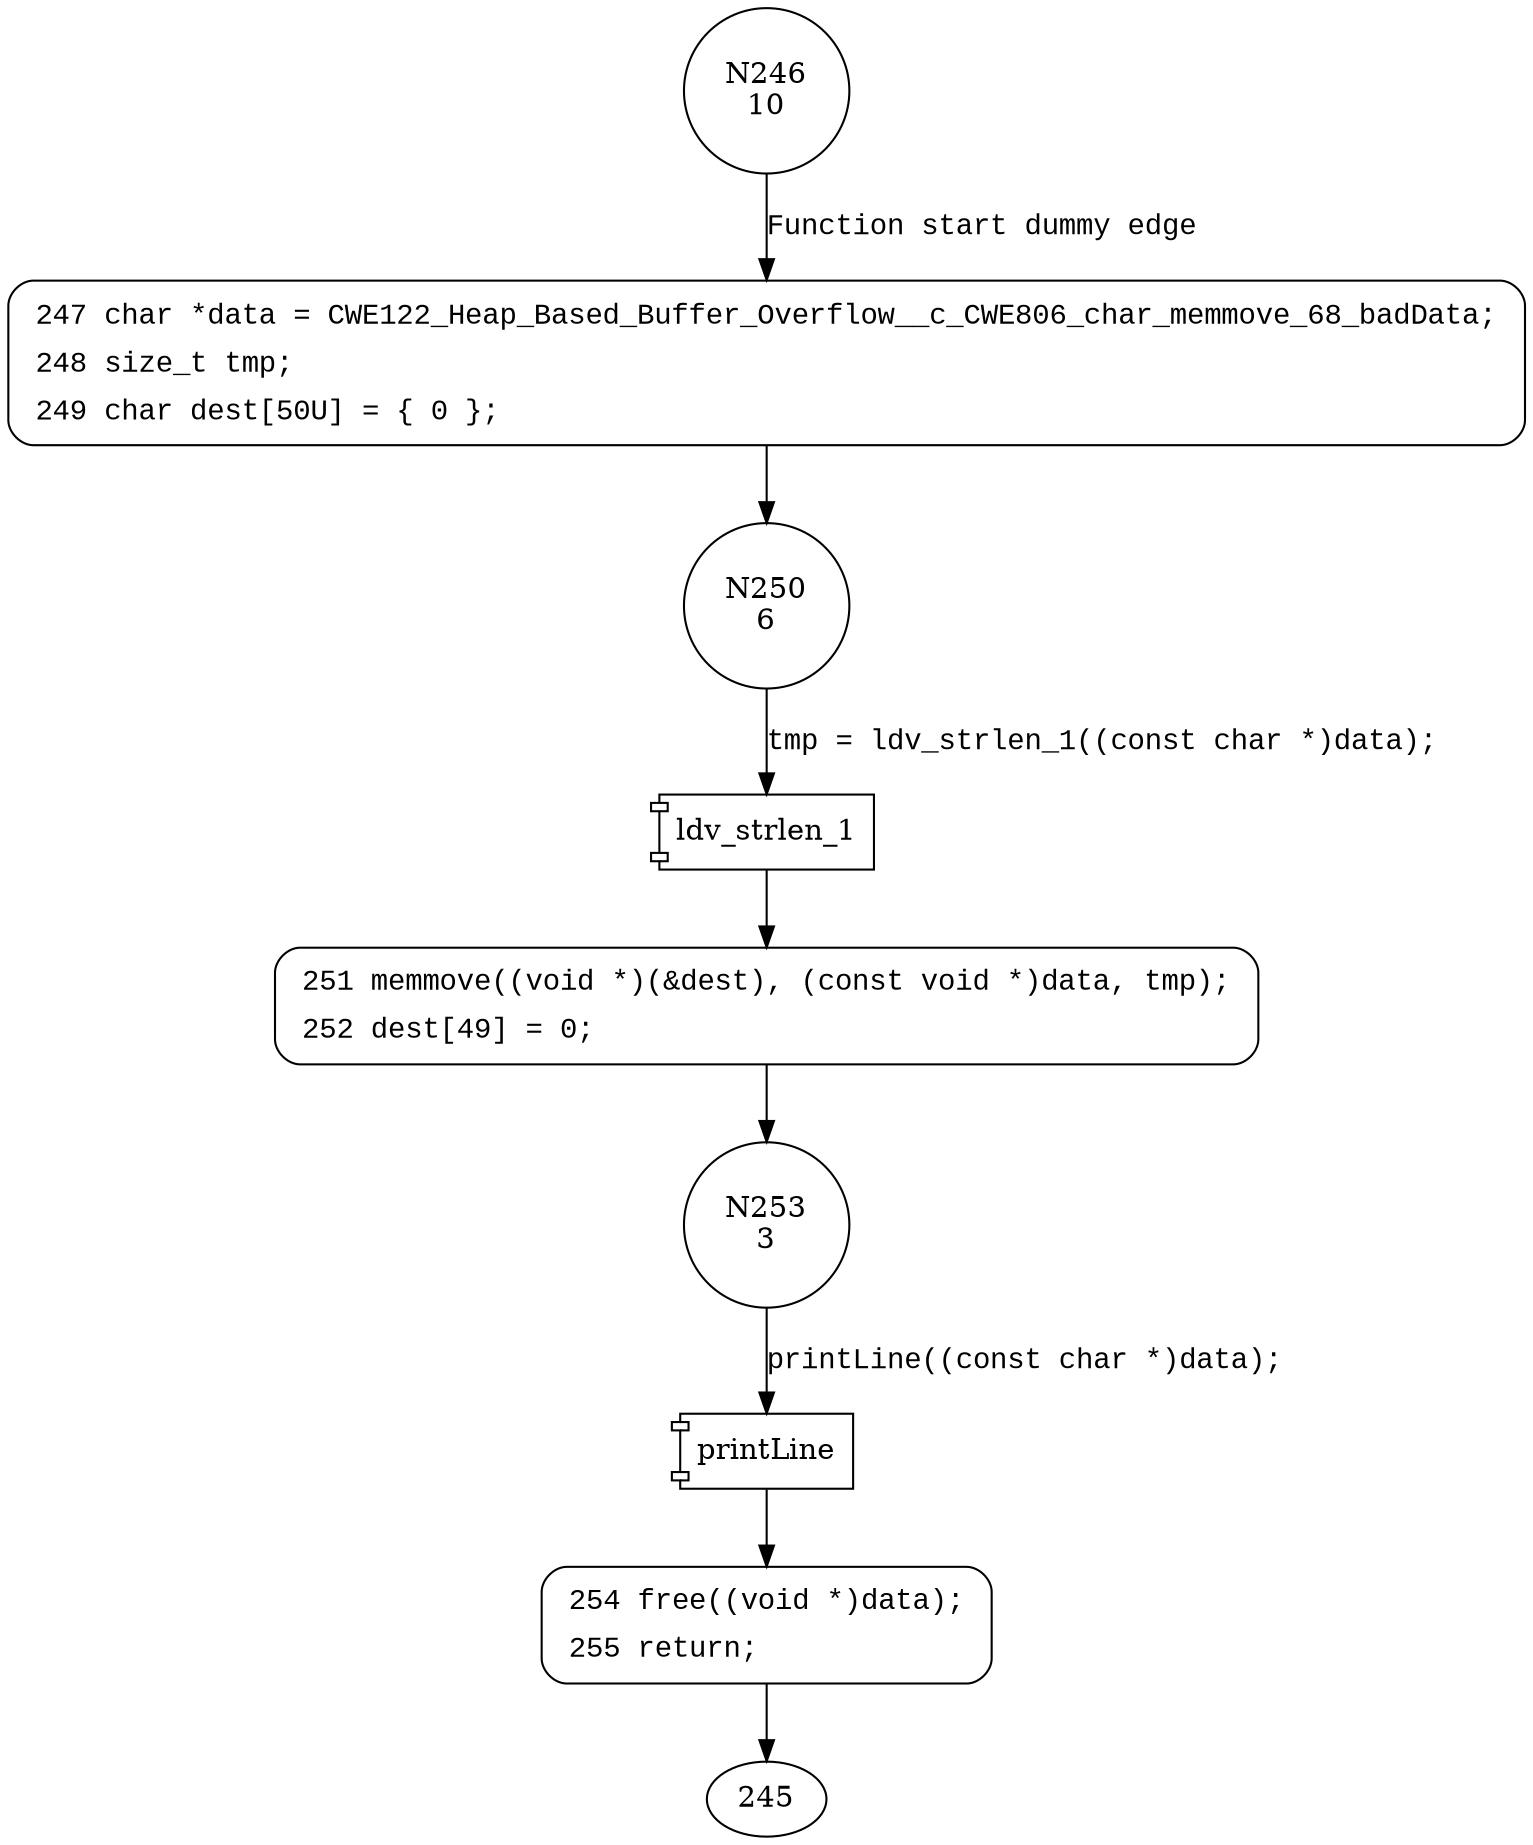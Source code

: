 digraph CWE122_Heap_Based_Buffer_Overflow__c_CWE806_char_memmove_68b_badSink {
246 [shape="circle" label="N246\n10"]
247 [shape="circle" label="N247\n9"]
250 [shape="circle" label="N250\n6"]
251 [shape="circle" label="N251\n5"]
253 [shape="circle" label="N253\n3"]
254 [shape="circle" label="N254\n2"]
247 [style="filled,bold" penwidth="1" fillcolor="white" fontname="Courier New" shape="Mrecord" label=<<table border="0" cellborder="0" cellpadding="3" bgcolor="white"><tr><td align="right">247</td><td align="left">char *data = CWE122_Heap_Based_Buffer_Overflow__c_CWE806_char_memmove_68_badData;</td></tr><tr><td align="right">248</td><td align="left">size_t tmp;</td></tr><tr><td align="right">249</td><td align="left">char dest[50U] = &#123; 0 &#125;;</td></tr></table>>]
247 -> 250[label=""]
251 [style="filled,bold" penwidth="1" fillcolor="white" fontname="Courier New" shape="Mrecord" label=<<table border="0" cellborder="0" cellpadding="3" bgcolor="white"><tr><td align="right">251</td><td align="left">memmove((void *)(&amp;dest), (const void *)data, tmp);</td></tr><tr><td align="right">252</td><td align="left">dest[49] = 0;</td></tr></table>>]
251 -> 253[label=""]
254 [style="filled,bold" penwidth="1" fillcolor="white" fontname="Courier New" shape="Mrecord" label=<<table border="0" cellborder="0" cellpadding="3" bgcolor="white"><tr><td align="right">254</td><td align="left">free((void *)data);</td></tr><tr><td align="right">255</td><td align="left">return;</td></tr></table>>]
254 -> 245[label=""]
246 -> 247 [label="Function start dummy edge" fontname="Courier New"]
100029 [shape="component" label="ldv_strlen_1"]
250 -> 100029 [label="tmp = ldv_strlen_1((const char *)data);" fontname="Courier New"]
100029 -> 251 [label="" fontname="Courier New"]
100030 [shape="component" label="printLine"]
253 -> 100030 [label="printLine((const char *)data);" fontname="Courier New"]
100030 -> 254 [label="" fontname="Courier New"]
}